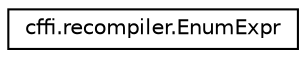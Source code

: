 digraph "Graphical Class Hierarchy"
{
 // LATEX_PDF_SIZE
  edge [fontname="Helvetica",fontsize="10",labelfontname="Helvetica",labelfontsize="10"];
  node [fontname="Helvetica",fontsize="10",shape=record];
  rankdir="LR";
  Node0 [label="cffi.recompiler.EnumExpr",height=0.2,width=0.4,color="black", fillcolor="white", style="filled",URL="$classcffi_1_1recompiler_1_1EnumExpr.html",tooltip=" "];
}
